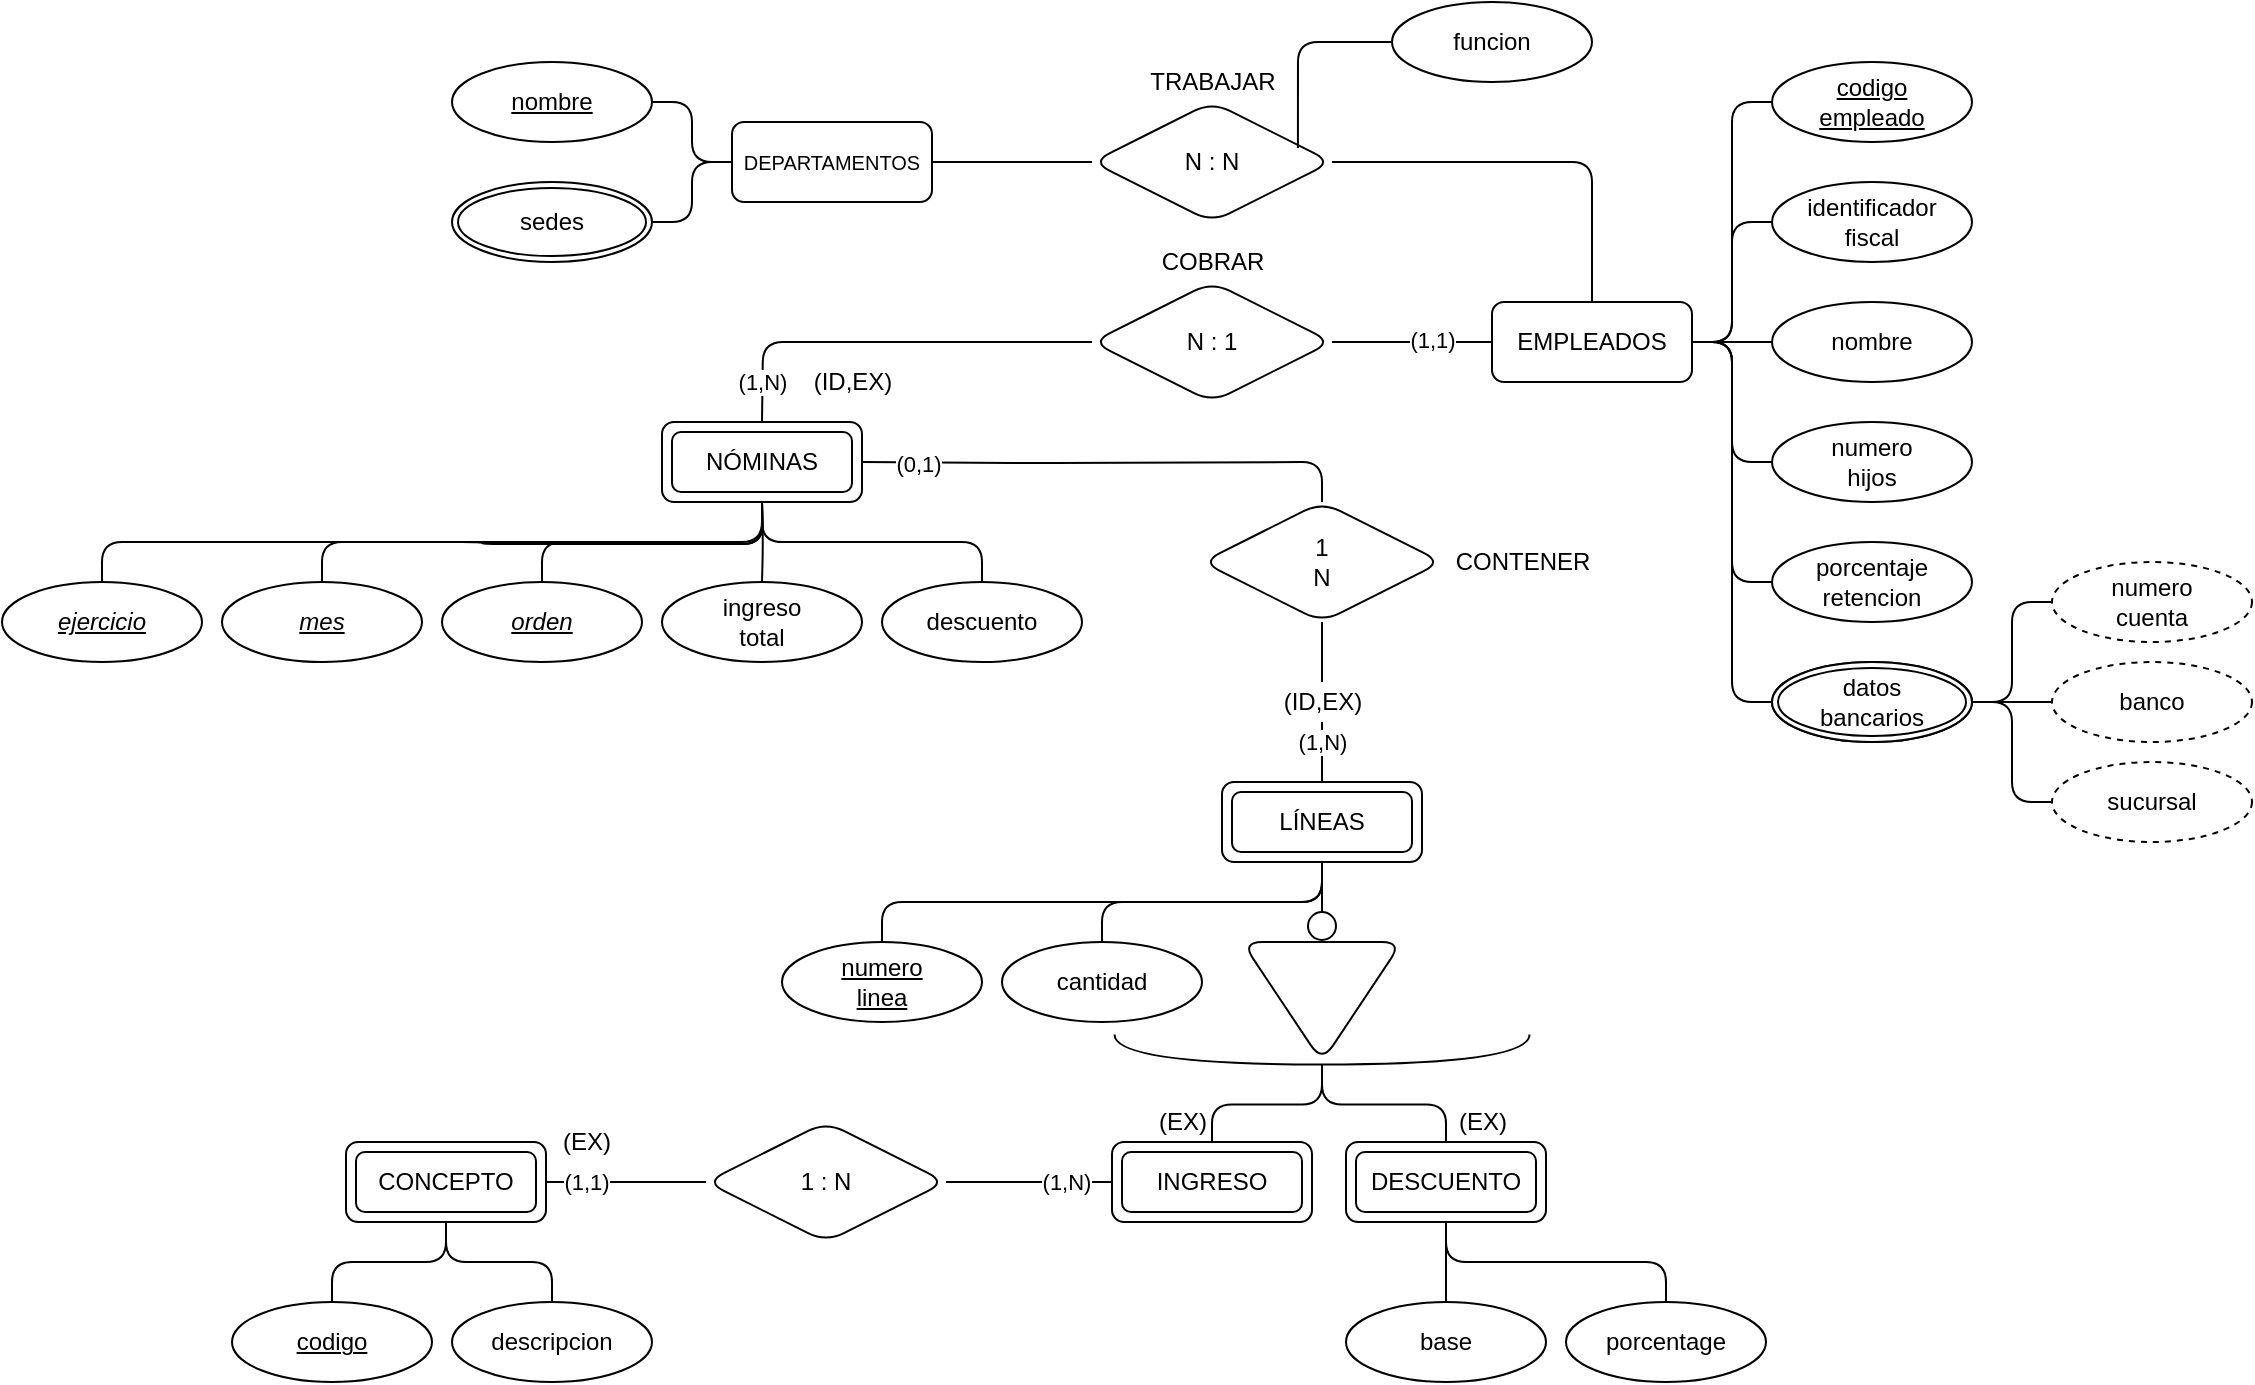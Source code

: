 <mxfile version="15.4.3" type="device"><diagram id="DLq8g7GYY_cIVRqwUuxr" name="Página-1"><mxGraphModel dx="1646" dy="926" grid="1" gridSize="10" guides="1" tooltips="1" connect="1" arrows="1" fold="1" page="1" pageScale="1" pageWidth="1600" pageHeight="900" math="0" shadow="0"><root><mxCell id="0"/><mxCell id="1" parent="0"/><mxCell id="XMatuIeWlBo-Xy-dGTCs-4" value="" style="edgeStyle=orthogonalEdgeStyle;orthogonalLoop=1;jettySize=auto;html=1;endArrow=none;endFill=0;" parent="1" source="XMatuIeWlBo-Xy-dGTCs-1" target="XMatuIeWlBo-Xy-dGTCs-3" edge="1"><mxGeometry relative="1" as="geometry"/></mxCell><mxCell id="XMatuIeWlBo-Xy-dGTCs-42" value="(1,1)" style="edgeLabel;html=1;align=center;verticalAlign=middle;resizable=0;points=[];rounded=1;" parent="XMatuIeWlBo-Xy-dGTCs-4" vertex="1" connectable="0"><mxGeometry x="-0.25" y="-1" relative="1" as="geometry"><mxPoint as="offset"/></mxGeometry></mxCell><mxCell id="XMatuIeWlBo-Xy-dGTCs-15" style="edgeStyle=orthogonalEdgeStyle;orthogonalLoop=1;jettySize=auto;html=1;entryX=0;entryY=0.5;entryDx=0;entryDy=0;endArrow=none;endFill=0;" parent="1" source="XMatuIeWlBo-Xy-dGTCs-1" target="XMatuIeWlBo-Xy-dGTCs-9" edge="1"><mxGeometry relative="1" as="geometry"/></mxCell><mxCell id="XMatuIeWlBo-Xy-dGTCs-16" style="edgeStyle=orthogonalEdgeStyle;orthogonalLoop=1;jettySize=auto;html=1;entryX=0;entryY=0.5;entryDx=0;entryDy=0;endArrow=none;endFill=0;" parent="1" source="XMatuIeWlBo-Xy-dGTCs-1" target="XMatuIeWlBo-Xy-dGTCs-12" edge="1"><mxGeometry relative="1" as="geometry"/></mxCell><mxCell id="XMatuIeWlBo-Xy-dGTCs-17" style="edgeStyle=orthogonalEdgeStyle;orthogonalLoop=1;jettySize=auto;html=1;entryX=0;entryY=0.5;entryDx=0;entryDy=0;endArrow=none;endFill=0;" parent="1" source="XMatuIeWlBo-Xy-dGTCs-1" target="XMatuIeWlBo-Xy-dGTCs-10" edge="1"><mxGeometry relative="1" as="geometry"/></mxCell><mxCell id="XMatuIeWlBo-Xy-dGTCs-19" style="edgeStyle=orthogonalEdgeStyle;orthogonalLoop=1;jettySize=auto;html=1;entryX=0;entryY=0.5;entryDx=0;entryDy=0;endArrow=none;endFill=0;" parent="1" source="XMatuIeWlBo-Xy-dGTCs-1" target="XMatuIeWlBo-Xy-dGTCs-8" edge="1"><mxGeometry relative="1" as="geometry"/></mxCell><mxCell id="XMatuIeWlBo-Xy-dGTCs-71" style="edgeStyle=orthogonalEdgeStyle;orthogonalLoop=1;jettySize=auto;html=1;exitX=1;exitY=0.5;exitDx=0;exitDy=0;entryX=0;entryY=0.5;entryDx=0;entryDy=0;endArrow=none;endFill=0;" parent="1" source="XMatuIeWlBo-Xy-dGTCs-1" target="XMatuIeWlBo-Xy-dGTCs-20" edge="1"><mxGeometry relative="1" as="geometry"/></mxCell><mxCell id="XMatuIeWlBo-Xy-dGTCs-1" value="EMPLEADOS" style="whiteSpace=wrap;html=1;align=center;rounded=1;" parent="1" vertex="1"><mxGeometry x="983" y="255" width="100" height="40" as="geometry"/></mxCell><mxCell id="XMatuIeWlBo-Xy-dGTCs-50" value="" style="edgeStyle=orthogonalEdgeStyle;orthogonalLoop=1;jettySize=auto;html=1;endArrow=none;endFill=0;" parent="1" target="XMatuIeWlBo-Xy-dGTCs-45" edge="1"><mxGeometry relative="1" as="geometry"><mxPoint x="618" y="355" as="sourcePoint"/></mxGeometry></mxCell><mxCell id="XMatuIeWlBo-Xy-dGTCs-75" style="edgeStyle=orthogonalEdgeStyle;orthogonalLoop=1;jettySize=auto;html=1;exitX=1;exitY=0.5;exitDx=0;exitDy=0;entryX=0.5;entryY=0;entryDx=0;entryDy=0;endArrow=none;endFill=0;" parent="1" target="XMatuIeWlBo-Xy-dGTCs-74" edge="1"><mxGeometry relative="1" as="geometry"><mxPoint x="668" y="335" as="sourcePoint"/></mxGeometry></mxCell><mxCell id="RgkoIvjnFU9KS_Uy31pq-7" value="(0,1)" style="edgeLabel;html=1;align=center;verticalAlign=middle;resizable=0;points=[];rounded=1;" vertex="1" connectable="0" parent="XMatuIeWlBo-Xy-dGTCs-75"><mxGeometry x="-0.776" y="-1" relative="1" as="geometry"><mxPoint as="offset"/></mxGeometry></mxCell><mxCell id="XMatuIeWlBo-Xy-dGTCs-72" style="edgeStyle=orthogonalEdgeStyle;orthogonalLoop=1;jettySize=auto;html=1;exitX=0;exitY=0.5;exitDx=0;exitDy=0;entryX=0.5;entryY=0;entryDx=0;entryDy=0;endArrow=none;endFill=0;" parent="1" source="XMatuIeWlBo-Xy-dGTCs-3" edge="1"><mxGeometry relative="1" as="geometry"><mxPoint x="618" y="315" as="targetPoint"/></mxGeometry></mxCell><mxCell id="XMatuIeWlBo-Xy-dGTCs-73" value="(1,N)" style="edgeLabel;html=1;align=center;verticalAlign=middle;resizable=0;points=[];rounded=1;" parent="XMatuIeWlBo-Xy-dGTCs-72" vertex="1" connectable="0"><mxGeometry x="-0.551" y="1" relative="1" as="geometry"><mxPoint x="-119" y="19" as="offset"/></mxGeometry></mxCell><mxCell id="XMatuIeWlBo-Xy-dGTCs-3" value="&lt;div&gt;N : 1&lt;/div&gt;" style="shape=rhombus;perimeter=rhombusPerimeter;whiteSpace=wrap;html=1;align=center;double=0;rounded=1;" parent="1" vertex="1"><mxGeometry x="783" y="245" width="120" height="60" as="geometry"/></mxCell><mxCell id="XMatuIeWlBo-Xy-dGTCs-14" value="" style="edgeStyle=orthogonalEdgeStyle;orthogonalLoop=1;jettySize=auto;html=1;endArrow=none;endFill=0;" parent="1" source="XMatuIeWlBo-Xy-dGTCs-7" target="XMatuIeWlBo-Xy-dGTCs-1" edge="1"><mxGeometry relative="1" as="geometry"/></mxCell><mxCell id="XMatuIeWlBo-Xy-dGTCs-7" value="nombre" style="ellipse;whiteSpace=wrap;html=1;align=center;rounded=1;" parent="1" vertex="1"><mxGeometry x="1123" y="255" width="100" height="40" as="geometry"/></mxCell><mxCell id="XMatuIeWlBo-Xy-dGTCs-8" value="&lt;div&gt;numero&lt;/div&gt;&lt;div&gt;hijos&lt;br&gt;&lt;/div&gt;" style="ellipse;whiteSpace=wrap;html=1;align=center;rounded=1;" parent="1" vertex="1"><mxGeometry x="1123" y="315" width="100" height="40" as="geometry"/></mxCell><mxCell id="XMatuIeWlBo-Xy-dGTCs-9" value="&lt;div&gt;identificador&lt;/div&gt;&lt;div&gt;fiscal&lt;br&gt;&lt;/div&gt;" style="ellipse;whiteSpace=wrap;html=1;align=center;rounded=1;" parent="1" vertex="1"><mxGeometry x="1123" y="195" width="100" height="40" as="geometry"/></mxCell><mxCell id="XMatuIeWlBo-Xy-dGTCs-10" value="&lt;div&gt;porcentaje&lt;/div&gt;&lt;div&gt;retencion&lt;br&gt;&lt;/div&gt;" style="ellipse;whiteSpace=wrap;html=1;align=center;rounded=1;" parent="1" vertex="1"><mxGeometry x="1123" y="375" width="100" height="40" as="geometry"/></mxCell><mxCell id="XMatuIeWlBo-Xy-dGTCs-12" value="&lt;div&gt;codigo&lt;/div&gt;&lt;div&gt;empleado&lt;br&gt;&lt;/div&gt;" style="ellipse;whiteSpace=wrap;html=1;align=center;fontStyle=4;rounded=1;" parent="1" vertex="1"><mxGeometry x="1123" y="135" width="100" height="40" as="geometry"/></mxCell><mxCell id="XMatuIeWlBo-Xy-dGTCs-70" style="edgeStyle=orthogonalEdgeStyle;orthogonalLoop=1;jettySize=auto;html=1;exitX=1;exitY=0.5;exitDx=0;exitDy=0;entryX=0;entryY=0.5;entryDx=0;entryDy=0;endArrow=none;endFill=0;" parent="1" source="XMatuIeWlBo-Xy-dGTCs-20" target="XMatuIeWlBo-Xy-dGTCs-65" edge="1"><mxGeometry relative="1" as="geometry"/></mxCell><mxCell id="XMatuIeWlBo-Xy-dGTCs-20" value="&lt;div&gt;datos&lt;/div&gt;&lt;div&gt;bancarios&lt;br&gt;&lt;/div&gt;" style="ellipse;whiteSpace=wrap;html=1;align=center;rounded=1;" parent="1" vertex="1"><mxGeometry x="1123" y="435" width="100" height="40" as="geometry"/></mxCell><mxCell id="XMatuIeWlBo-Xy-dGTCs-22" value="COBRAR" style="text;html=1;align=center;verticalAlign=middle;resizable=0;points=[];autosize=1;strokeColor=none;fillColor=default;rounded=1;" parent="1" vertex="1"><mxGeometry x="813" y="225" width="60" height="20" as="geometry"/></mxCell><mxCell id="XMatuIeWlBo-Xy-dGTCs-24" style="edgeStyle=orthogonalEdgeStyle;orthogonalLoop=1;jettySize=auto;html=1;entryX=0.5;entryY=0;entryDx=0;entryDy=0;endArrow=none;endFill=0;" parent="1" source="XMatuIeWlBo-Xy-dGTCs-23" target="XMatuIeWlBo-Xy-dGTCs-1" edge="1"><mxGeometry relative="1" as="geometry"/></mxCell><mxCell id="XMatuIeWlBo-Xy-dGTCs-28" value="" style="edgeStyle=orthogonalEdgeStyle;orthogonalLoop=1;jettySize=auto;html=1;endArrow=none;endFill=0;" parent="1" source="XMatuIeWlBo-Xy-dGTCs-23" target="XMatuIeWlBo-Xy-dGTCs-26" edge="1"><mxGeometry relative="1" as="geometry"/></mxCell><mxCell id="XMatuIeWlBo-Xy-dGTCs-23" value="N : N" style="shape=rhombus;perimeter=rhombusPerimeter;whiteSpace=wrap;html=1;align=center;rounded=1;" parent="1" vertex="1"><mxGeometry x="783" y="155" width="120" height="60" as="geometry"/></mxCell><mxCell id="XMatuIeWlBo-Xy-dGTCs-25" value="TRABAJAR" style="text;html=1;align=center;verticalAlign=middle;resizable=0;points=[];autosize=1;strokeColor=none;fillColor=default;rounded=1;" parent="1" vertex="1"><mxGeometry x="803" y="135" width="80" height="20" as="geometry"/></mxCell><mxCell id="XMatuIeWlBo-Xy-dGTCs-26" value="&lt;font style=&quot;font-size: 10px&quot;&gt;DEPARTAMENTOS&lt;/font&gt;" style="whiteSpace=wrap;html=1;align=center;fillColor=default;rounded=1;" parent="1" vertex="1"><mxGeometry x="603" y="165" width="100" height="40" as="geometry"/></mxCell><mxCell id="XMatuIeWlBo-Xy-dGTCs-31" style="edgeStyle=orthogonalEdgeStyle;orthogonalLoop=1;jettySize=auto;html=1;exitX=0;exitY=0.5;exitDx=0;exitDy=0;entryX=0.858;entryY=0.383;entryDx=0;entryDy=0;entryPerimeter=0;endArrow=none;endFill=0;" parent="1" source="XMatuIeWlBo-Xy-dGTCs-29" target="XMatuIeWlBo-Xy-dGTCs-23" edge="1"><mxGeometry relative="1" as="geometry"/></mxCell><mxCell id="XMatuIeWlBo-Xy-dGTCs-29" value="funcion" style="ellipse;whiteSpace=wrap;html=1;align=center;fillColor=default;rounded=1;" parent="1" vertex="1"><mxGeometry x="933" y="105" width="100" height="40" as="geometry"/></mxCell><mxCell id="XMatuIeWlBo-Xy-dGTCs-34" value="" style="edgeStyle=orthogonalEdgeStyle;orthogonalLoop=1;jettySize=auto;html=1;endArrow=none;endFill=0;" parent="1" source="XMatuIeWlBo-Xy-dGTCs-33" target="XMatuIeWlBo-Xy-dGTCs-26" edge="1"><mxGeometry relative="1" as="geometry"/></mxCell><mxCell id="XMatuIeWlBo-Xy-dGTCs-33" value="nombre" style="ellipse;whiteSpace=wrap;html=1;align=center;fontStyle=4;fillColor=default;rounded=1;" parent="1" vertex="1"><mxGeometry x="463" y="135" width="100" height="40" as="geometry"/></mxCell><mxCell id="XMatuIeWlBo-Xy-dGTCs-36" value="" style="edgeStyle=orthogonalEdgeStyle;orthogonalLoop=1;jettySize=auto;html=1;endArrow=none;endFill=0;" parent="1" source="XMatuIeWlBo-Xy-dGTCs-35" target="XMatuIeWlBo-Xy-dGTCs-26" edge="1"><mxGeometry relative="1" as="geometry"/></mxCell><mxCell id="XMatuIeWlBo-Xy-dGTCs-35" value="sedes" style="ellipse;shape=doubleEllipse;margin=3;whiteSpace=wrap;html=1;align=center;fillColor=default;rounded=1;" parent="1" vertex="1"><mxGeometry x="463" y="195" width="100" height="40" as="geometry"/></mxCell><mxCell id="XMatuIeWlBo-Xy-dGTCs-45" value="&lt;div&gt;ingreso&lt;/div&gt;&lt;div&gt;total&lt;br&gt;&lt;/div&gt;" style="ellipse;whiteSpace=wrap;html=1;align=center;fillColor=default;rounded=1;" parent="1" vertex="1"><mxGeometry x="568" y="395" width="100" height="40" as="geometry"/></mxCell><mxCell id="RgkoIvjnFU9KS_Uy31pq-11" style="edgeStyle=orthogonalEdgeStyle;orthogonalLoop=1;jettySize=auto;html=1;exitX=0.5;exitY=0;exitDx=0;exitDy=0;entryX=0.5;entryY=1;entryDx=0;entryDy=0;endArrow=none;endFill=0;" edge="1" parent="1" source="XMatuIeWlBo-Xy-dGTCs-46" target="RgkoIvjnFU9KS_Uy31pq-10"><mxGeometry relative="1" as="geometry"/></mxCell><mxCell id="XMatuIeWlBo-Xy-dGTCs-46" value="descuento" style="ellipse;whiteSpace=wrap;html=1;align=center;fillColor=default;rounded=1;" parent="1" vertex="1"><mxGeometry x="678" y="395" width="100" height="40" as="geometry"/></mxCell><mxCell id="XMatuIeWlBo-Xy-dGTCs-55" value="(ID,EX)" style="text;html=1;align=center;verticalAlign=middle;resizable=0;points=[];autosize=1;strokeColor=none;fillColor=default;rounded=1;" parent="1" vertex="1"><mxGeometry x="638" y="285" width="50" height="20" as="geometry"/></mxCell><mxCell id="XMatuIeWlBo-Xy-dGTCs-62" style="edgeStyle=orthogonalEdgeStyle;orthogonalLoop=1;jettySize=auto;html=1;exitX=0.5;exitY=0;exitDx=0;exitDy=0;entryX=0.5;entryY=1;entryDx=0;entryDy=0;endArrow=none;endFill=0;" parent="1" source="XMatuIeWlBo-Xy-dGTCs-58" edge="1"><mxGeometry relative="1" as="geometry"><mxPoint x="618" y="355" as="targetPoint"/></mxGeometry></mxCell><mxCell id="XMatuIeWlBo-Xy-dGTCs-58" value="&lt;i&gt;mes&lt;/i&gt;" style="ellipse;whiteSpace=wrap;html=1;align=center;fontStyle=4;fillColor=default;rounded=1;" parent="1" vertex="1"><mxGeometry x="348" y="395" width="100" height="40" as="geometry"/></mxCell><mxCell id="XMatuIeWlBo-Xy-dGTCs-63" style="edgeStyle=orthogonalEdgeStyle;orthogonalLoop=1;jettySize=auto;html=1;exitX=0.5;exitY=0;exitDx=0;exitDy=0;entryX=0.5;entryY=1;entryDx=0;entryDy=0;endArrow=none;endFill=0;" parent="1" source="XMatuIeWlBo-Xy-dGTCs-59" edge="1"><mxGeometry relative="1" as="geometry"><mxPoint x="618" y="355" as="targetPoint"/></mxGeometry></mxCell><mxCell id="XMatuIeWlBo-Xy-dGTCs-59" value="&lt;i&gt;ejercicio&lt;/i&gt;" style="ellipse;whiteSpace=wrap;html=1;align=center;fontStyle=4;fillColor=default;rounded=1;" parent="1" vertex="1"><mxGeometry x="238" y="395" width="100" height="40" as="geometry"/></mxCell><mxCell id="RgkoIvjnFU9KS_Uy31pq-12" style="edgeStyle=orthogonalEdgeStyle;orthogonalLoop=1;jettySize=auto;html=1;exitX=0.5;exitY=0;exitDx=0;exitDy=0;entryX=0.5;entryY=1;entryDx=0;entryDy=0;endArrow=none;endFill=0;" edge="1" parent="1" source="XMatuIeWlBo-Xy-dGTCs-60" target="RgkoIvjnFU9KS_Uy31pq-10"><mxGeometry relative="1" as="geometry"/></mxCell><mxCell id="XMatuIeWlBo-Xy-dGTCs-60" value="&lt;i&gt;orden&lt;/i&gt;" style="ellipse;whiteSpace=wrap;html=1;align=center;fontStyle=4;fillColor=default;rounded=1;" parent="1" vertex="1"><mxGeometry x="458" y="395" width="100" height="40" as="geometry"/></mxCell><mxCell id="XMatuIeWlBo-Xy-dGTCs-68" value="" style="edgeStyle=orthogonalEdgeStyle;orthogonalLoop=1;jettySize=auto;html=1;endArrow=none;endFill=0;" parent="1" source="XMatuIeWlBo-Xy-dGTCs-64" target="XMatuIeWlBo-Xy-dGTCs-20" edge="1"><mxGeometry relative="1" as="geometry"/></mxCell><mxCell id="XMatuIeWlBo-Xy-dGTCs-64" value="banco" style="ellipse;whiteSpace=wrap;html=1;align=center;dashed=1;fillColor=default;rounded=1;" parent="1" vertex="1"><mxGeometry x="1263" y="435" width="100" height="40" as="geometry"/></mxCell><mxCell id="XMatuIeWlBo-Xy-dGTCs-65" value="sucursal" style="ellipse;whiteSpace=wrap;html=1;align=center;dashed=1;fillColor=default;rounded=1;" parent="1" vertex="1"><mxGeometry x="1263" y="485" width="100" height="40" as="geometry"/></mxCell><mxCell id="XMatuIeWlBo-Xy-dGTCs-67" style="edgeStyle=orthogonalEdgeStyle;orthogonalLoop=1;jettySize=auto;html=1;entryX=1;entryY=0.5;entryDx=0;entryDy=0;endArrow=none;endFill=0;" parent="1" source="XMatuIeWlBo-Xy-dGTCs-66" target="XMatuIeWlBo-Xy-dGTCs-20" edge="1"><mxGeometry relative="1" as="geometry"/></mxCell><mxCell id="XMatuIeWlBo-Xy-dGTCs-66" value="&lt;div&gt;numero&lt;/div&gt;&lt;div&gt;cuenta&lt;br&gt;&lt;/div&gt;" style="ellipse;whiteSpace=wrap;html=1;align=center;dashed=1;fillColor=default;rounded=1;" parent="1" vertex="1"><mxGeometry x="1263" y="385" width="100" height="40" as="geometry"/></mxCell><mxCell id="XMatuIeWlBo-Xy-dGTCs-77" value="" style="edgeStyle=orthogonalEdgeStyle;orthogonalLoop=1;jettySize=auto;html=1;endArrow=none;endFill=0;" parent="1" source="XMatuIeWlBo-Xy-dGTCs-74" edge="1"><mxGeometry relative="1" as="geometry"><mxPoint x="898" y="495" as="targetPoint"/><Array as="points"><mxPoint x="898" y="465"/><mxPoint x="898" y="465"/></Array></mxGeometry></mxCell><mxCell id="RgkoIvjnFU9KS_Uy31pq-4" value="(1,N)" style="edgeLabel;html=1;align=center;verticalAlign=middle;resizable=0;points=[];rounded=1;" vertex="1" connectable="0" parent="XMatuIeWlBo-Xy-dGTCs-77"><mxGeometry x="-0.275" y="3" relative="1" as="geometry"><mxPoint x="-3" y="31" as="offset"/></mxGeometry></mxCell><mxCell id="XMatuIeWlBo-Xy-dGTCs-74" value="&lt;div&gt;1&lt;br&gt;&lt;/div&gt;&lt;div&gt;N&lt;br&gt;&lt;/div&gt;" style="shape=rhombus;perimeter=rhombusPerimeter;whiteSpace=wrap;html=1;align=center;fillColor=default;double=0;rounded=1;" parent="1" vertex="1"><mxGeometry x="838" y="355" width="120" height="60" as="geometry"/></mxCell><mxCell id="XMatuIeWlBo-Xy-dGTCs-78" value="CONTENER" style="text;html=1;align=center;verticalAlign=middle;resizable=0;points=[];autosize=1;strokeColor=none;fillColor=default;rounded=1;" parent="1" vertex="1"><mxGeometry x="958" y="375" width="80" height="20" as="geometry"/></mxCell><mxCell id="RgkoIvjnFU9KS_Uy31pq-5" value="(ID,EX)" style="text;html=1;align=center;verticalAlign=middle;resizable=0;points=[];autosize=1;strokeColor=none;fillColor=default;rounded=1;" vertex="1" parent="1"><mxGeometry x="873" y="445" width="50" height="20" as="geometry"/></mxCell><mxCell id="RgkoIvjnFU9KS_Uy31pq-10" value="NÓMINAS" style="shape=ext;margin=3;double=1;whiteSpace=wrap;html=1;align=center;rounded=1;" vertex="1" parent="1"><mxGeometry x="568" y="315" width="100" height="40" as="geometry"/></mxCell><mxCell id="RgkoIvjnFU9KS_Uy31pq-17" value="" style="edgeStyle=orthogonalEdgeStyle;orthogonalLoop=1;jettySize=auto;html=1;endArrow=circle;endFill=0;" edge="1" parent="1" source="RgkoIvjnFU9KS_Uy31pq-13" target="RgkoIvjnFU9KS_Uy31pq-16"><mxGeometry relative="1" as="geometry"/></mxCell><mxCell id="RgkoIvjnFU9KS_Uy31pq-38" style="edgeStyle=orthogonalEdgeStyle;orthogonalLoop=1;jettySize=auto;html=1;exitX=0.5;exitY=1;exitDx=0;exitDy=0;endArrow=none;endFill=0;" edge="1" parent="1" source="RgkoIvjnFU9KS_Uy31pq-13" target="RgkoIvjnFU9KS_Uy31pq-14"><mxGeometry relative="1" as="geometry"/></mxCell><mxCell id="RgkoIvjnFU9KS_Uy31pq-13" value="LÍNEAS" style="shape=ext;margin=3;double=1;whiteSpace=wrap;html=1;align=center;rounded=1;" vertex="1" parent="1"><mxGeometry x="848" y="495" width="100" height="40" as="geometry"/></mxCell><mxCell id="RgkoIvjnFU9KS_Uy31pq-14" value="&lt;div&gt;numero&lt;/div&gt;&lt;div&gt;linea&lt;br&gt;&lt;/div&gt;" style="ellipse;whiteSpace=wrap;html=1;align=center;fontStyle=4;fillColor=default;rounded=1;" vertex="1" parent="1"><mxGeometry x="628" y="575" width="100" height="40" as="geometry"/></mxCell><mxCell id="RgkoIvjnFU9KS_Uy31pq-39" style="edgeStyle=orthogonalEdgeStyle;orthogonalLoop=1;jettySize=auto;html=1;exitX=0.5;exitY=0;exitDx=0;exitDy=0;entryX=0.5;entryY=1;entryDx=0;entryDy=0;endArrow=none;endFill=0;" edge="1" parent="1" source="RgkoIvjnFU9KS_Uy31pq-15" target="RgkoIvjnFU9KS_Uy31pq-13"><mxGeometry relative="1" as="geometry"/></mxCell><mxCell id="RgkoIvjnFU9KS_Uy31pq-15" value="cantidad" style="ellipse;whiteSpace=wrap;html=1;align=center;rounded=1;" vertex="1" parent="1"><mxGeometry x="738" y="575" width="100" height="40" as="geometry"/></mxCell><mxCell id="RgkoIvjnFU9KS_Uy31pq-16" value="" style="triangle;whiteSpace=wrap;html=1;rotation=90;rounded=1;" vertex="1" parent="1"><mxGeometry x="868" y="565" width="60" height="80" as="geometry"/></mxCell><mxCell id="RgkoIvjnFU9KS_Uy31pq-56" style="edgeStyle=orthogonalEdgeStyle;orthogonalLoop=1;jettySize=auto;html=1;exitX=1;exitY=0.5;exitDx=0;exitDy=0;exitPerimeter=0;endArrow=none;endFill=0;" edge="1" parent="1" source="RgkoIvjnFU9KS_Uy31pq-24" target="RgkoIvjnFU9KS_Uy31pq-51"><mxGeometry relative="1" as="geometry"/></mxCell><mxCell id="RgkoIvjnFU9KS_Uy31pq-57" style="edgeStyle=orthogonalEdgeStyle;orthogonalLoop=1;jettySize=auto;html=1;exitX=1;exitY=0.5;exitDx=0;exitDy=0;exitPerimeter=0;endArrow=none;endFill=0;" edge="1" parent="1" source="RgkoIvjnFU9KS_Uy31pq-24" target="RgkoIvjnFU9KS_Uy31pq-52"><mxGeometry relative="1" as="geometry"/></mxCell><mxCell id="RgkoIvjnFU9KS_Uy31pq-24" value="" style="shape=requiredInterface;html=1;verticalLabelPosition=bottom;sketch=0;rotation=90;rounded=1;" vertex="1" parent="1"><mxGeometry x="890.5" y="525" width="15" height="207.5" as="geometry"/></mxCell><mxCell id="RgkoIvjnFU9KS_Uy31pq-27" value="&lt;div&gt;datos&lt;/div&gt;&lt;div&gt;bancarios&lt;/div&gt;" style="ellipse;shape=doubleEllipse;margin=3;whiteSpace=wrap;html=1;align=center;rounded=1;" vertex="1" parent="1"><mxGeometry x="1123" y="435" width="100" height="40" as="geometry"/></mxCell><mxCell id="RgkoIvjnFU9KS_Uy31pq-47" value="" style="edgeStyle=orthogonalEdgeStyle;orthogonalLoop=1;jettySize=auto;html=1;endArrow=none;endFill=0;" edge="1" parent="1" target="RgkoIvjnFU9KS_Uy31pq-46"><mxGeometry relative="1" as="geometry"><mxPoint x="793" y="695" as="sourcePoint"/><Array as="points"><mxPoint x="780" y="695"/><mxPoint x="780" y="695"/></Array></mxGeometry></mxCell><mxCell id="RgkoIvjnFU9KS_Uy31pq-64" value="(1,N)" style="edgeLabel;html=1;align=center;verticalAlign=middle;resizable=0;points=[];" vertex="1" connectable="0" parent="RgkoIvjnFU9KS_Uy31pq-47"><mxGeometry x="-0.735" relative="1" as="geometry"><mxPoint x="-12" as="offset"/></mxGeometry></mxCell><mxCell id="RgkoIvjnFU9KS_Uy31pq-55" value="" style="edgeStyle=orthogonalEdgeStyle;orthogonalLoop=1;jettySize=auto;html=1;endArrow=none;endFill=0;" edge="1" parent="1" source="RgkoIvjnFU9KS_Uy31pq-40" target="RgkoIvjnFU9KS_Uy31pq-52"><mxGeometry relative="1" as="geometry"/></mxCell><mxCell id="RgkoIvjnFU9KS_Uy31pq-40" value="base" style="ellipse;whiteSpace=wrap;html=1;align=center;rounded=1;" vertex="1" parent="1"><mxGeometry x="910" y="755" width="100" height="40" as="geometry"/></mxCell><mxCell id="RgkoIvjnFU9KS_Uy31pq-42" value="porcentage" style="ellipse;whiteSpace=wrap;html=1;align=center;rounded=1;" vertex="1" parent="1"><mxGeometry x="1020" y="755" width="100" height="40" as="geometry"/></mxCell><mxCell id="RgkoIvjnFU9KS_Uy31pq-46" value="1 : N" style="shape=rhombus;perimeter=rhombusPerimeter;whiteSpace=wrap;html=1;align=center;rounded=1;" vertex="1" parent="1"><mxGeometry x="590" y="665" width="120" height="60" as="geometry"/></mxCell><mxCell id="RgkoIvjnFU9KS_Uy31pq-49" value="" style="edgeStyle=orthogonalEdgeStyle;orthogonalLoop=1;jettySize=auto;html=1;endArrow=none;endFill=0;" edge="1" parent="1" target="RgkoIvjnFU9KS_Uy31pq-46"><mxGeometry relative="1" as="geometry"><mxPoint x="510" y="695" as="sourcePoint"/><Array as="points"><mxPoint x="520" y="695"/><mxPoint x="520" y="695"/></Array></mxGeometry></mxCell><mxCell id="RgkoIvjnFU9KS_Uy31pq-63" value="(1,1)" style="edgeLabel;html=1;align=center;verticalAlign=middle;resizable=0;points=[];" vertex="1" connectable="0" parent="RgkoIvjnFU9KS_Uy31pq-49"><mxGeometry x="-0.775" y="3" relative="1" as="geometry"><mxPoint x="11" y="3" as="offset"/></mxGeometry></mxCell><mxCell id="RgkoIvjnFU9KS_Uy31pq-61" value="" style="edgeStyle=orthogonalEdgeStyle;orthogonalLoop=1;jettySize=auto;html=1;endArrow=none;endFill=0;" edge="1" parent="1" source="RgkoIvjnFU9KS_Uy31pq-50" target="RgkoIvjnFU9KS_Uy31pq-60"><mxGeometry relative="1" as="geometry"/></mxCell><mxCell id="RgkoIvjnFU9KS_Uy31pq-50" value="CONCEPTO" style="shape=ext;margin=3;double=1;whiteSpace=wrap;html=1;align=center;rounded=1;" vertex="1" parent="1"><mxGeometry x="410" y="675" width="100" height="40" as="geometry"/></mxCell><mxCell id="RgkoIvjnFU9KS_Uy31pq-51" value="INGRESO" style="shape=ext;margin=3;double=1;whiteSpace=wrap;html=1;align=center;rounded=1;" vertex="1" parent="1"><mxGeometry x="793" y="675" width="100" height="40" as="geometry"/></mxCell><mxCell id="RgkoIvjnFU9KS_Uy31pq-53" style="edgeStyle=orthogonalEdgeStyle;orthogonalLoop=1;jettySize=auto;html=1;exitX=0.5;exitY=1;exitDx=0;exitDy=0;endArrow=none;endFill=0;" edge="1" parent="1" source="RgkoIvjnFU9KS_Uy31pq-52" target="RgkoIvjnFU9KS_Uy31pq-42"><mxGeometry relative="1" as="geometry"/></mxCell><mxCell id="RgkoIvjnFU9KS_Uy31pq-52" value="DESCUENTO" style="shape=ext;margin=3;double=1;whiteSpace=wrap;html=1;align=center;rounded=1;" vertex="1" parent="1"><mxGeometry x="910" y="675" width="100" height="40" as="geometry"/></mxCell><mxCell id="RgkoIvjnFU9KS_Uy31pq-62" value="" style="edgeStyle=orthogonalEdgeStyle;orthogonalLoop=1;jettySize=auto;html=1;endArrow=none;endFill=0;" edge="1" parent="1" source="RgkoIvjnFU9KS_Uy31pq-59" target="RgkoIvjnFU9KS_Uy31pq-50"><mxGeometry relative="1" as="geometry"/></mxCell><mxCell id="RgkoIvjnFU9KS_Uy31pq-59" value="codigo" style="ellipse;whiteSpace=wrap;html=1;align=center;fontStyle=4;rounded=1;" vertex="1" parent="1"><mxGeometry x="353" y="755" width="100" height="40" as="geometry"/></mxCell><mxCell id="RgkoIvjnFU9KS_Uy31pq-60" value="descripcion" style="ellipse;whiteSpace=wrap;html=1;align=center;rounded=1;" vertex="1" parent="1"><mxGeometry x="463" y="755" width="100" height="40" as="geometry"/></mxCell><mxCell id="RgkoIvjnFU9KS_Uy31pq-65" value="(EX)" style="text;html=1;align=center;verticalAlign=middle;resizable=0;points=[];autosize=1;strokeColor=none;fillColor=none;" vertex="1" parent="1"><mxGeometry x="510" y="665" width="40" height="20" as="geometry"/></mxCell><mxCell id="RgkoIvjnFU9KS_Uy31pq-66" value="(EX)" style="text;html=1;align=center;verticalAlign=middle;resizable=0;points=[];autosize=1;strokeColor=none;fillColor=none;" vertex="1" parent="1"><mxGeometry x="808" y="655" width="40" height="20" as="geometry"/></mxCell><mxCell id="RgkoIvjnFU9KS_Uy31pq-69" value="(EX)" style="text;html=1;align=center;verticalAlign=middle;resizable=0;points=[];autosize=1;strokeColor=none;fillColor=none;" vertex="1" parent="1"><mxGeometry x="958" y="655" width="40" height="20" as="geometry"/></mxCell></root></mxGraphModel></diagram></mxfile>